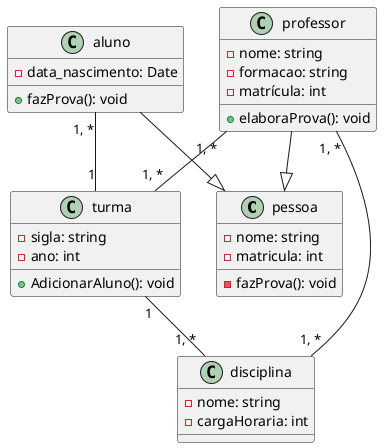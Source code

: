 @startuml

class pessoa{
    - fazProva(): void
    - nome: string
    - matricula: int
}

class aluno{
    - data_nascimento: Date
    + fazProva(): void
}

class disciplina{
    - nome: string
    - cargaHoraria: int
}

class professor{
    - nome: string
    - formacao: string
    - matrícula: int
    + elaboraProva(): void

}

class turma{
    - sigla: string
    - ano: int
    + AdicionarAluno(): void
}

aluno "1, *" -- "1" turma
professor "1, *" -- "1, *" disciplina
turma "1" -- "1, *" disciplina
professor "1, *"-- "1, *" turma  

aluno --|> pessoa
professor --|> pessoa

@enduml